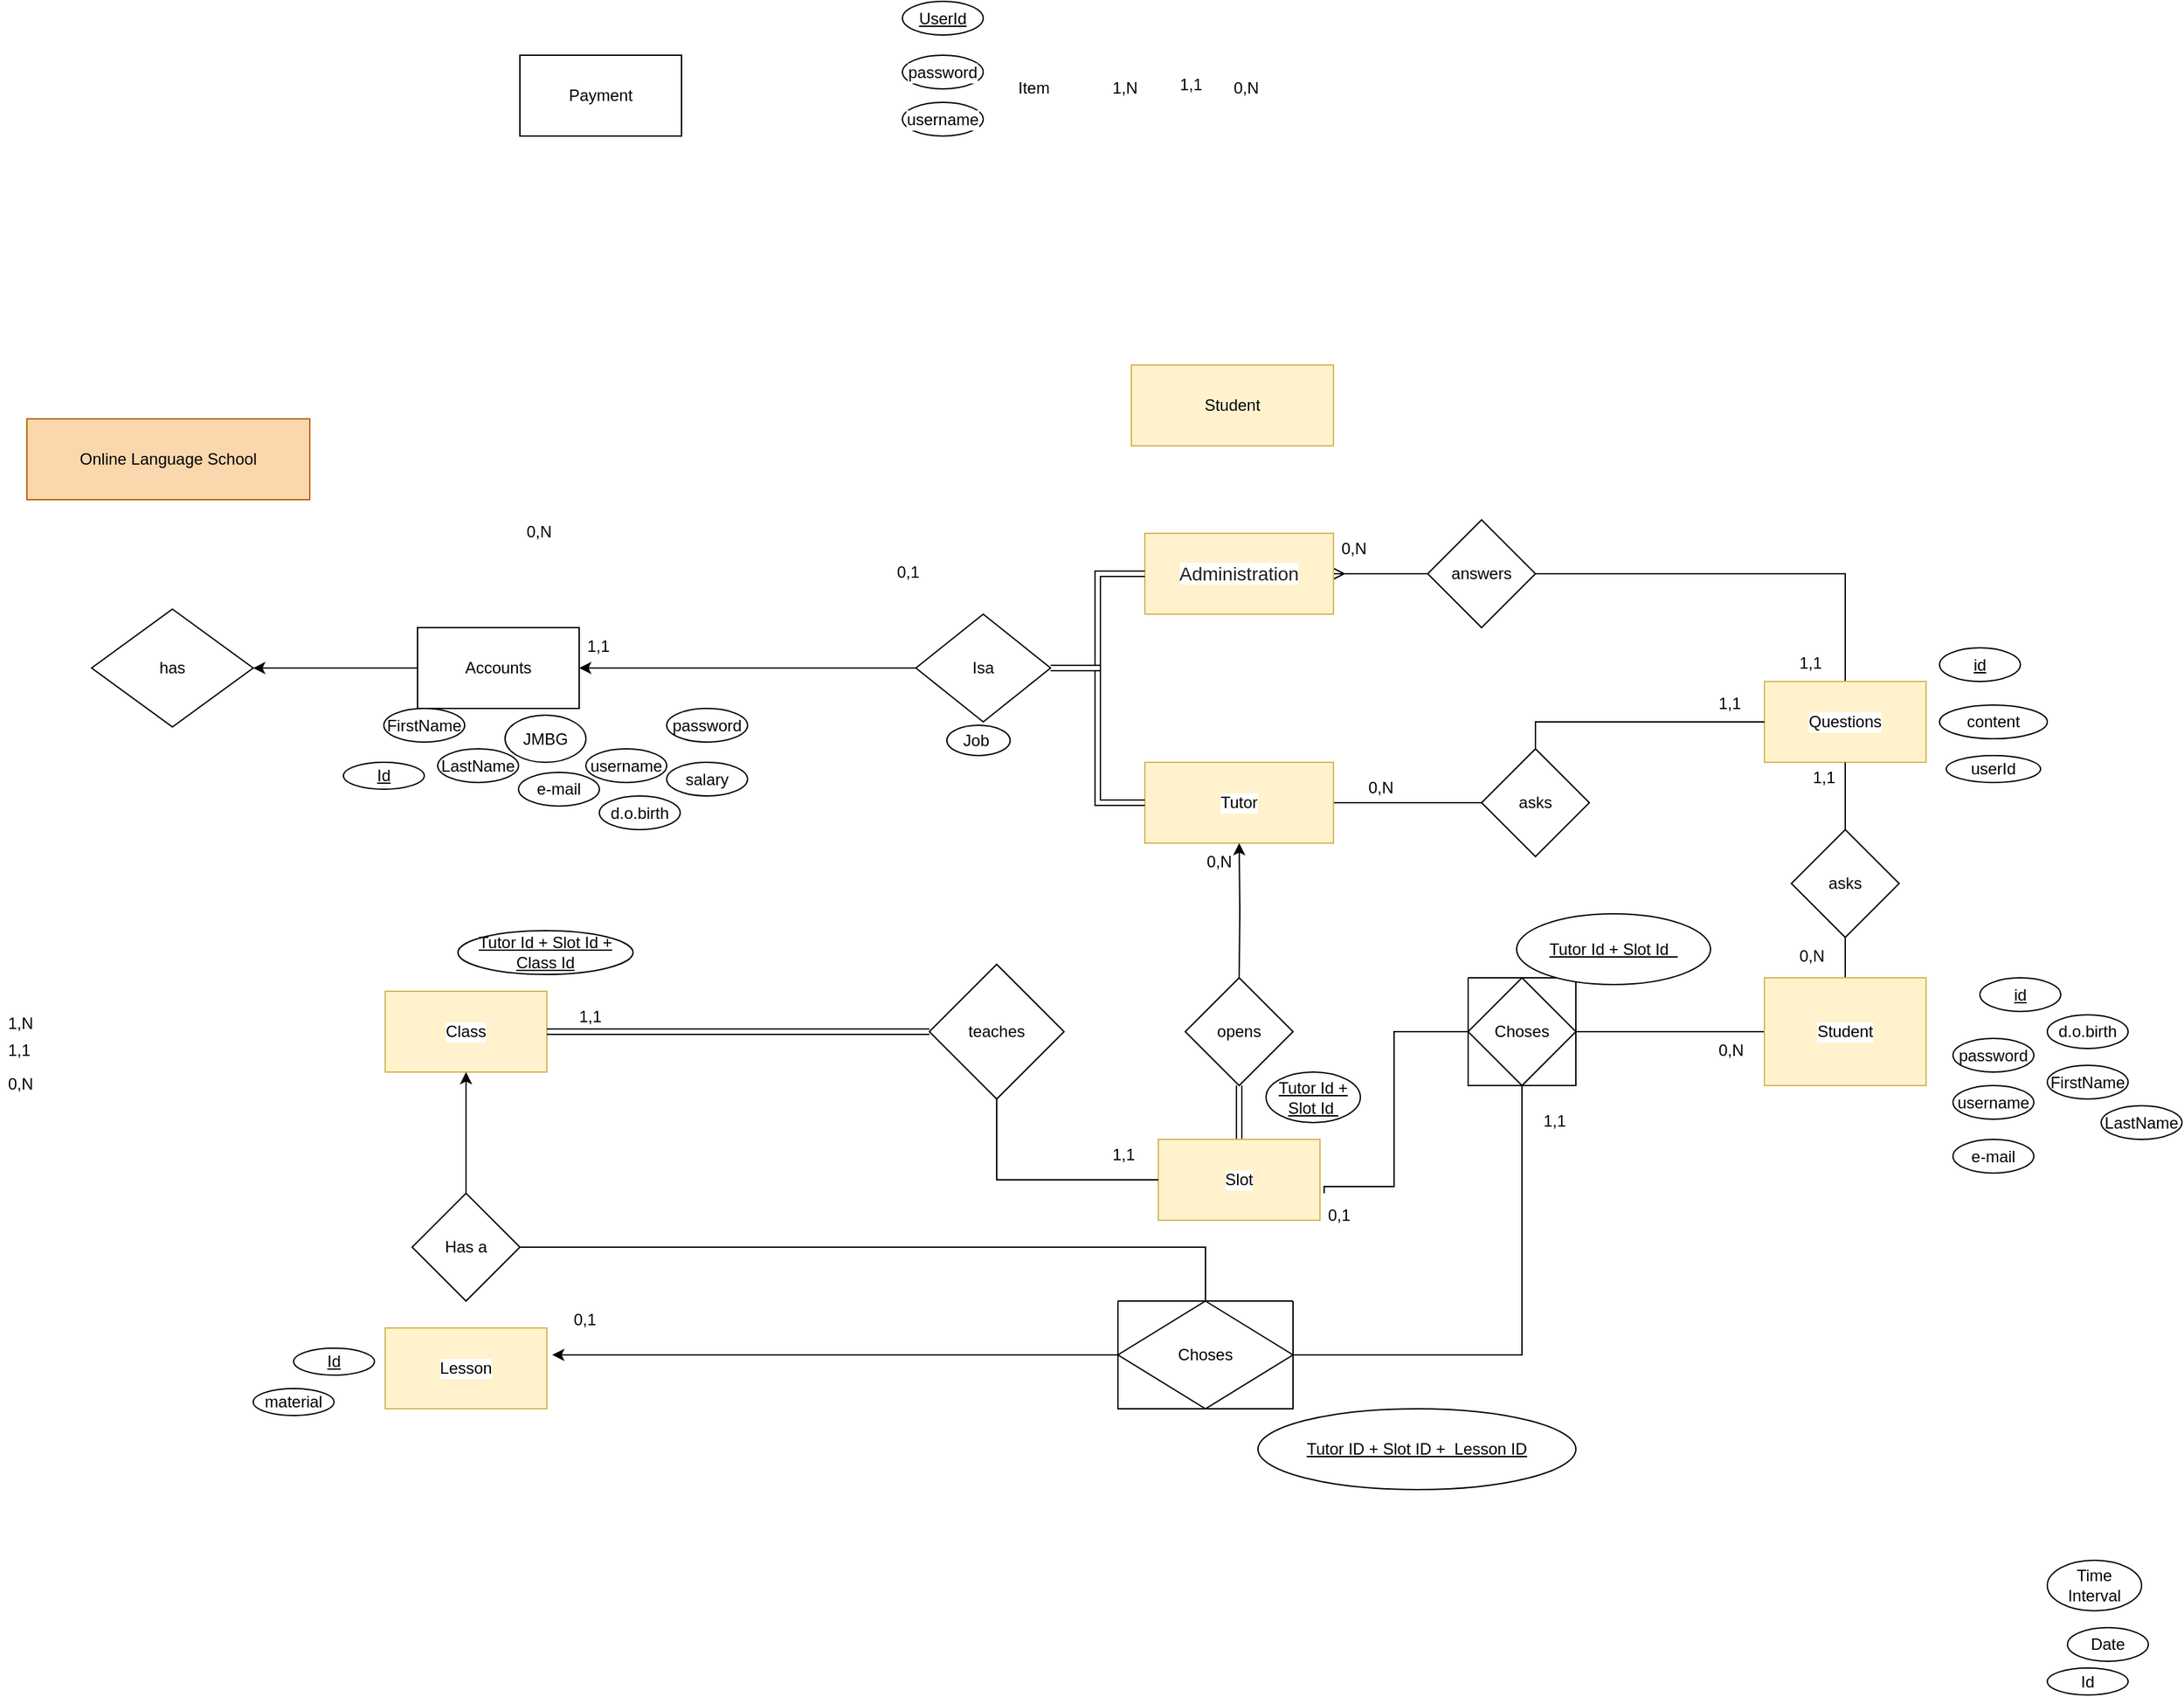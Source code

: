 <mxfile version="15.9.4" type="device"><diagram id="slBj1wesZlExvaxA8itN" name="Page-1"><mxGraphModel dx="1896" dy="4240" grid="1" gridSize="10" guides="1" tooltips="1" connect="1" arrows="1" fold="1" page="1" pageScale="1" pageWidth="2339" pageHeight="3300" math="0" shadow="0"><root><mxCell id="0"/><mxCell id="1" parent="0"/><mxCell id="STTKUA1fYlG0avZFe1nf-42" value="" style="edgeStyle=orthogonalEdgeStyle;rounded=0;orthogonalLoop=1;jettySize=auto;html=1;labelBackgroundColor=default;fontColor=default;strokeColor=default;endArrow=none;endFill=0;" parent="1" source="STTKUA1fYlG0avZFe1nf-1" target="STTKUA1fYlG0avZFe1nf-39" edge="1"><mxGeometry relative="1" as="geometry"/></mxCell><mxCell id="STTKUA1fYlG0avZFe1nf-85" style="edgeStyle=none;rounded=0;orthogonalLoop=1;jettySize=auto;html=1;exitX=0.5;exitY=0;exitDx=0;exitDy=0;entryX=0.5;entryY=1;entryDx=0;entryDy=0;labelBackgroundColor=default;fontColor=default;startArrow=none;startFill=0;endArrow=none;endFill=0;strokeColor=default;fillColor=default;" parent="1" source="STTKUA1fYlG0avZFe1nf-1" target="STTKUA1fYlG0avZFe1nf-78" edge="1"><mxGeometry relative="1" as="geometry"/></mxCell><mxCell id="STTKUA1fYlG0avZFe1nf-1" value="Student&lt;br&gt;" style="rounded=0;whiteSpace=wrap;html=1;strokeColor=#d6b656;fillColor=#fff2cc;labelBackgroundColor=default;fontColor=default;" parent="1" vertex="1"><mxGeometry x="1400" y="565" width="120" height="80" as="geometry"/></mxCell><mxCell id="STTKUA1fYlG0avZFe1nf-86" value="" style="edgeStyle=none;rounded=0;orthogonalLoop=1;jettySize=auto;html=1;labelBackgroundColor=default;fontColor=default;startArrow=ERmany;startFill=0;endArrow=none;endFill=0;strokeColor=default;fillColor=default;targetPerimeterSpacing=0;" parent="1" source="STTKUA1fYlG0avZFe1nf-2" target="STTKUA1fYlG0avZFe1nf-75" edge="1"><mxGeometry relative="1" as="geometry"/></mxCell><mxCell id="STTKUA1fYlG0avZFe1nf-2" value="&lt;div style=&quot;text-align: left&quot;&gt;&lt;font color=&quot;#202124&quot; face=&quot;arial, sans-serif&quot;&gt;&lt;span style=&quot;font-size: 14px ; background-color: rgb(255 , 255 , 255)&quot;&gt;Administration&lt;/span&gt;&lt;/font&gt;&lt;/div&gt;" style="rounded=0;whiteSpace=wrap;html=1;strokeColor=#d6b656;fillColor=#fff2cc;fontColor=default;" parent="1" vertex="1"><mxGeometry x="940" y="235" width="140" height="60" as="geometry"/></mxCell><mxCell id="STTKUA1fYlG0avZFe1nf-3" value="Class" style="rounded=0;whiteSpace=wrap;html=1;strokeColor=#d6b656;fillColor=#fff2cc;labelBackgroundColor=default;fontColor=default;" parent="1" vertex="1"><mxGeometry x="376" y="575" width="120" height="60" as="geometry"/></mxCell><mxCell id="STTKUA1fYlG0avZFe1nf-81" value="" style="edgeStyle=none;rounded=0;orthogonalLoop=1;jettySize=auto;html=1;labelBackgroundColor=default;fontColor=default;startArrow=none;startFill=0;endArrow=none;endFill=0;strokeColor=default;fillColor=default;" parent="1" source="STTKUA1fYlG0avZFe1nf-6" target="STTKUA1fYlG0avZFe1nf-77" edge="1"><mxGeometry relative="1" as="geometry"/></mxCell><mxCell id="STTKUA1fYlG0avZFe1nf-6" value="Tutor" style="rounded=0;whiteSpace=wrap;html=1;strokeColor=#d6b656;fillColor=#fff2cc;labelBackgroundColor=default;fontColor=default;" parent="1" vertex="1"><mxGeometry x="940" y="405" width="140" height="60" as="geometry"/></mxCell><mxCell id="STTKUA1fYlG0avZFe1nf-15" value="" style="edgeStyle=orthogonalEdgeStyle;rounded=0;orthogonalLoop=1;jettySize=auto;html=1;fontColor=default;entryX=1;entryY=0.5;entryDx=0;entryDy=0;" parent="1" source="STTKUA1fYlG0avZFe1nf-10" target="STTKUA1fYlG0avZFe1nf-103" edge="1"><mxGeometry relative="1" as="geometry"><mxPoint x="730" y="335" as="targetPoint"/></mxGeometry></mxCell><mxCell id="STTKUA1fYlG0avZFe1nf-17" style="edgeStyle=orthogonalEdgeStyle;rounded=0;orthogonalLoop=1;jettySize=auto;html=1;entryX=0;entryY=0.5;entryDx=0;entryDy=0;labelBackgroundColor=default;fontColor=default;strokeColor=default;shape=link;" parent="1" source="STTKUA1fYlG0avZFe1nf-10" target="STTKUA1fYlG0avZFe1nf-2" edge="1"><mxGeometry relative="1" as="geometry"><Array as="points"><mxPoint x="905" y="335"/><mxPoint x="905" y="265"/></Array></mxGeometry></mxCell><mxCell id="STTKUA1fYlG0avZFe1nf-19" style="edgeStyle=orthogonalEdgeStyle;rounded=0;orthogonalLoop=1;jettySize=auto;html=1;entryX=0;entryY=0.5;entryDx=0;entryDy=0;labelBackgroundColor=default;fontColor=default;strokeColor=default;shape=link;" parent="1" source="STTKUA1fYlG0avZFe1nf-10" target="STTKUA1fYlG0avZFe1nf-6" edge="1"><mxGeometry relative="1" as="geometry"/></mxCell><mxCell id="STTKUA1fYlG0avZFe1nf-10" value="Isa" style="rhombus;whiteSpace=wrap;html=1;fillColor=default;strokeColor=default;fontColor=default;" parent="1" vertex="1"><mxGeometry x="770" y="295" width="100" height="80" as="geometry"/></mxCell><mxCell id="STTKUA1fYlG0avZFe1nf-35" value="" style="edgeStyle=orthogonalEdgeStyle;rounded=0;orthogonalLoop=1;jettySize=auto;html=1;labelBackgroundColor=default;fontColor=default;strokeColor=default;endArrow=none;endFill=0;shape=link;" parent="1" source="STTKUA1fYlG0avZFe1nf-21" target="STTKUA1fYlG0avZFe1nf-31" edge="1"><mxGeometry relative="1" as="geometry"/></mxCell><mxCell id="STTKUA1fYlG0avZFe1nf-41" style="edgeStyle=orthogonalEdgeStyle;rounded=0;orthogonalLoop=1;jettySize=auto;html=1;entryX=0;entryY=0.5;entryDx=0;entryDy=0;labelBackgroundColor=default;fontColor=default;strokeColor=default;endArrow=none;endFill=0;exitX=1.026;exitY=0.667;exitDx=0;exitDy=0;exitPerimeter=0;fillColor=default;" parent="1" source="STTKUA1fYlG0avZFe1nf-31" target="STTKUA1fYlG0avZFe1nf-39" edge="1"><mxGeometry relative="1" as="geometry"><Array as="points"><mxPoint x="1073" y="720"/><mxPoint x="1125" y="720"/><mxPoint x="1125" y="605"/></Array></mxGeometry></mxCell><mxCell id="STTKUA1fYlG0avZFe1nf-21" value="opens" style="rhombus;whiteSpace=wrap;html=1;fontColor=default;strokeColor=default;fillColor=default;labelBackgroundColor=default;" parent="1" vertex="1"><mxGeometry x="970" y="565" width="80" height="80" as="geometry"/></mxCell><mxCell id="STTKUA1fYlG0avZFe1nf-26" value="Lesson" style="rounded=0;whiteSpace=wrap;html=1;strokeColor=#d6b656;fillColor=#fff2cc;fontColor=default;labelBackgroundColor=default;" parent="1" vertex="1"><mxGeometry x="376" y="825" width="120" height="60" as="geometry"/></mxCell><mxCell id="STTKUA1fYlG0avZFe1nf-31" value="Slot" style="rounded=0;whiteSpace=wrap;html=1;strokeColor=#d6b656;fillColor=#fff2cc;labelBackgroundColor=default;fontColor=default;" parent="1" vertex="1"><mxGeometry x="950" y="685" width="120" height="60" as="geometry"/></mxCell><mxCell id="STTKUA1fYlG0avZFe1nf-36" value="" style="edgeStyle=orthogonalEdgeStyle;rounded=0;orthogonalLoop=1;jettySize=auto;html=1;labelBackgroundColor=default;fontColor=default;strokeColor=default;" parent="1" target="STTKUA1fYlG0avZFe1nf-6" edge="1"><mxGeometry relative="1" as="geometry"><mxPoint x="1010" y="565" as="sourcePoint"/></mxGeometry></mxCell><mxCell id="STTKUA1fYlG0avZFe1nf-44" style="edgeStyle=orthogonalEdgeStyle;rounded=0;orthogonalLoop=1;jettySize=auto;html=1;entryX=1;entryY=0.5;entryDx=0;entryDy=0;labelBackgroundColor=default;fontColor=default;strokeColor=default;endArrow=none;endFill=0;exitX=0;exitY=0.5;exitDx=0;exitDy=0;shape=link;" parent="1" source="STTKUA1fYlG0avZFe1nf-37" target="STTKUA1fYlG0avZFe1nf-3" edge="1"><mxGeometry relative="1" as="geometry"><mxPoint x="636" y="605" as="sourcePoint"/></mxGeometry></mxCell><mxCell id="fwGpryS6ZxZdLYnUMK0m-120" style="edgeStyle=orthogonalEdgeStyle;rounded=0;orthogonalLoop=1;jettySize=auto;html=1;entryX=0;entryY=0.5;entryDx=0;entryDy=0;labelBackgroundColor=default;fontColor=default;startArrow=none;startFill=0;endArrow=none;endFill=0;targetPerimeterSpacing=0;strokeColor=default;fillColor=default;" parent="1" source="STTKUA1fYlG0avZFe1nf-37" target="STTKUA1fYlG0avZFe1nf-31" edge="1"><mxGeometry relative="1" as="geometry"><Array as="points"><mxPoint x="830" y="715"/></Array></mxGeometry></mxCell><mxCell id="STTKUA1fYlG0avZFe1nf-37" value="teaches" style="rhombus;whiteSpace=wrap;html=1;fontColor=default;strokeColor=default;fillColor=default;labelBackgroundColor=default;" parent="1" vertex="1"><mxGeometry x="780" y="555" width="100" height="100" as="geometry"/></mxCell><mxCell id="STTKUA1fYlG0avZFe1nf-39" value="Choses" style="rhombus;whiteSpace=wrap;html=1;fontColor=default;strokeColor=default;fillColor=default;labelBackgroundColor=default;" parent="1" vertex="1"><mxGeometry x="1180" y="565" width="80" height="80" as="geometry"/></mxCell><mxCell id="STTKUA1fYlG0avZFe1nf-47" style="edgeStyle=orthogonalEdgeStyle;rounded=0;orthogonalLoop=1;jettySize=auto;html=1;labelBackgroundColor=default;fontColor=default;strokeColor=default;fillColor=default;" parent="1" source="STTKUA1fYlG0avZFe1nf-45" edge="1"><mxGeometry relative="1" as="geometry"><mxPoint x="500" y="845" as="targetPoint"/></mxGeometry></mxCell><mxCell id="STTKUA1fYlG0avZFe1nf-60" style="edgeStyle=orthogonalEdgeStyle;rounded=0;orthogonalLoop=1;jettySize=auto;html=1;entryX=0.5;entryY=1;entryDx=0;entryDy=0;labelBackgroundColor=default;fontColor=default;strokeColor=default;fillColor=default;endArrow=none;endFill=0;" parent="1" source="STTKUA1fYlG0avZFe1nf-45" target="STTKUA1fYlG0avZFe1nf-58" edge="1"><mxGeometry relative="1" as="geometry"/></mxCell><mxCell id="STTKUA1fYlG0avZFe1nf-45" value="Choses" style="rhombus;whiteSpace=wrap;html=1;fontColor=default;strokeColor=default;fillColor=default;labelBackgroundColor=default;" parent="1" vertex="1"><mxGeometry x="920" y="805" width="130" height="80" as="geometry"/></mxCell><mxCell id="STTKUA1fYlG0avZFe1nf-51" value="" style="edgeStyle=orthogonalEdgeStyle;rounded=0;orthogonalLoop=1;jettySize=auto;html=1;labelBackgroundColor=default;fontColor=default;strokeColor=default;fillColor=default;" parent="1" source="STTKUA1fYlG0avZFe1nf-50" target="STTKUA1fYlG0avZFe1nf-3" edge="1"><mxGeometry relative="1" as="geometry"/></mxCell><mxCell id="STTKUA1fYlG0avZFe1nf-71" style="edgeStyle=none;rounded=0;orthogonalLoop=1;jettySize=auto;html=1;labelBackgroundColor=default;fontColor=default;startArrow=none;startFill=0;endArrow=none;endFill=0;strokeColor=default;fillColor=default;entryX=0.5;entryY=0;entryDx=0;entryDy=0;" parent="1" source="STTKUA1fYlG0avZFe1nf-50" target="STTKUA1fYlG0avZFe1nf-67" edge="1"><mxGeometry relative="1" as="geometry"><mxPoint x="990" y="765" as="targetPoint"/><Array as="points"><mxPoint x="985" y="765"/></Array></mxGeometry></mxCell><mxCell id="STTKUA1fYlG0avZFe1nf-50" value="Has a" style="rhombus;whiteSpace=wrap;html=1;fontColor=default;strokeColor=default;fillColor=default;labelBackgroundColor=default;" parent="1" vertex="1"><mxGeometry x="396" y="725" width="80" height="80" as="geometry"/></mxCell><mxCell id="STTKUA1fYlG0avZFe1nf-58" value="" style="swimlane;startSize=0;fontColor=default;strokeColor=default;fillColor=default;labelBackgroundColor=default;" parent="1" vertex="1"><mxGeometry x="1180" y="565" width="80" height="80" as="geometry"/></mxCell><mxCell id="STTKUA1fYlG0avZFe1nf-67" value="" style="swimlane;startSize=0;labelBackgroundColor=default;fontColor=default;strokeColor=default;fillColor=default;" parent="1" vertex="1"><mxGeometry x="920" y="805" width="130" height="80" as="geometry"/></mxCell><mxCell id="STTKUA1fYlG0avZFe1nf-87" style="edgeStyle=none;rounded=0;orthogonalLoop=1;jettySize=auto;html=1;entryX=0.5;entryY=0;entryDx=0;entryDy=0;labelBackgroundColor=default;fontColor=default;startArrow=none;startFill=0;endArrow=none;endFill=0;strokeColor=default;fillColor=default;" parent="1" source="STTKUA1fYlG0avZFe1nf-75" target="STTKUA1fYlG0avZFe1nf-76" edge="1"><mxGeometry relative="1" as="geometry"><Array as="points"><mxPoint x="1460" y="265"/></Array></mxGeometry></mxCell><mxCell id="STTKUA1fYlG0avZFe1nf-75" value="answers" style="rhombus;whiteSpace=wrap;html=1;labelBackgroundColor=default;fillColor=default;strokeColor=default;fontColor=default;" parent="1" vertex="1"><mxGeometry x="1150" y="225" width="80" height="80" as="geometry"/></mxCell><mxCell id="STTKUA1fYlG0avZFe1nf-76" value="Questions" style="rounded=0;whiteSpace=wrap;html=1;labelBackgroundColor=default;strokeColor=#d6b656;fillColor=#fff2cc;fontColor=default;" parent="1" vertex="1"><mxGeometry x="1400" y="345" width="120" height="60" as="geometry"/></mxCell><mxCell id="STTKUA1fYlG0avZFe1nf-83" style="edgeStyle=none;rounded=0;orthogonalLoop=1;jettySize=auto;html=1;entryX=0;entryY=0.5;entryDx=0;entryDy=0;labelBackgroundColor=default;fontColor=default;startArrow=none;startFill=0;endArrow=none;endFill=0;strokeColor=default;fillColor=default;" parent="1" source="STTKUA1fYlG0avZFe1nf-77" target="STTKUA1fYlG0avZFe1nf-76" edge="1"><mxGeometry relative="1" as="geometry"><Array as="points"><mxPoint x="1230" y="375"/></Array></mxGeometry></mxCell><mxCell id="STTKUA1fYlG0avZFe1nf-77" value="asks" style="rhombus;whiteSpace=wrap;html=1;labelBackgroundColor=default;fontColor=default;strokeColor=default;fillColor=default;" parent="1" vertex="1"><mxGeometry x="1190" y="395" width="80" height="80" as="geometry"/></mxCell><mxCell id="STTKUA1fYlG0avZFe1nf-84" style="edgeStyle=none;rounded=0;orthogonalLoop=1;jettySize=auto;html=1;labelBackgroundColor=default;fontColor=default;startArrow=none;startFill=0;endArrow=none;endFill=0;strokeColor=default;fillColor=default;" parent="1" source="STTKUA1fYlG0avZFe1nf-78" target="STTKUA1fYlG0avZFe1nf-76" edge="1"><mxGeometry relative="1" as="geometry"/></mxCell><mxCell id="STTKUA1fYlG0avZFe1nf-78" value="asks" style="rhombus;whiteSpace=wrap;html=1;labelBackgroundColor=default;fontColor=default;strokeColor=default;fillColor=default;" parent="1" vertex="1"><mxGeometry x="1420" y="455" width="80" height="80" as="geometry"/></mxCell><mxCell id="wyEDuBOsA6F8osgW8B-W-7" value="" style="edgeStyle=orthogonalEdgeStyle;rounded=0;orthogonalLoop=1;jettySize=auto;html=1;" edge="1" parent="1" source="STTKUA1fYlG0avZFe1nf-103" target="wyEDuBOsA6F8osgW8B-W-2"><mxGeometry relative="1" as="geometry"/></mxCell><mxCell id="STTKUA1fYlG0avZFe1nf-103" value="Accounts" style="rounded=0;whiteSpace=wrap;html=1;labelBackgroundColor=default;fontColor=default;strokeColor=default;fillColor=default;" parent="1" vertex="1"><mxGeometry x="400" y="305" width="120" height="60" as="geometry"/></mxCell><mxCell id="fwGpryS6ZxZdLYnUMK0m-1" value="FirstName" style="ellipse;whiteSpace=wrap;html=1;fillColor=default;strokeColor=default;fontColor=default;" parent="1" vertex="1"><mxGeometry x="375" y="365" width="60" height="25" as="geometry"/></mxCell><mxCell id="fwGpryS6ZxZdLYnUMK0m-2" value="LastName" style="ellipse;whiteSpace=wrap;html=1;fillColor=default;strokeColor=default;fontColor=default;" parent="1" vertex="1"><mxGeometry x="415" y="395" width="60" height="25" as="geometry"/></mxCell><mxCell id="fwGpryS6ZxZdLYnUMK0m-3" value="JMBG" style="ellipse;whiteSpace=wrap;html=1;fillColor=default;strokeColor=default;fontColor=default;fontStyle=0" parent="1" vertex="1"><mxGeometry x="465" y="370" width="60" height="35" as="geometry"/></mxCell><mxCell id="fwGpryS6ZxZdLYnUMK0m-4" value="e-mail" style="ellipse;whiteSpace=wrap;html=1;fillColor=default;strokeColor=default;fontColor=default;" parent="1" vertex="1"><mxGeometry x="475" y="412.5" width="60" height="25" as="geometry"/></mxCell><mxCell id="fwGpryS6ZxZdLYnUMK0m-5" value="username" style="ellipse;whiteSpace=wrap;html=1;fillColor=default;strokeColor=default;fontColor=default;" parent="1" vertex="1"><mxGeometry x="525" y="395" width="60" height="25" as="geometry"/></mxCell><mxCell id="fwGpryS6ZxZdLYnUMK0m-6" value="password" style="ellipse;whiteSpace=wrap;html=1;fillColor=default;strokeColor=default;fontColor=default;" parent="1" vertex="1"><mxGeometry x="585" y="365" width="60" height="25" as="geometry"/></mxCell><mxCell id="fwGpryS6ZxZdLYnUMK0m-12" value="id" style="ellipse;whiteSpace=wrap;html=1;fillColor=default;strokeColor=default;fontColor=default;fontStyle=4" parent="1" vertex="1"><mxGeometry x="1530" y="320" width="60" height="25" as="geometry"/></mxCell><mxCell id="fwGpryS6ZxZdLYnUMK0m-13" value="e-mail" style="ellipse;whiteSpace=wrap;html=1;fillColor=default;strokeColor=default;fontColor=default;" parent="1" vertex="1"><mxGeometry x="1540" y="685" width="60" height="25" as="geometry"/></mxCell><mxCell id="fwGpryS6ZxZdLYnUMK0m-14" value="username" style="ellipse;whiteSpace=wrap;html=1;fillColor=default;strokeColor=default;fontColor=default;" parent="1" vertex="1"><mxGeometry x="1540" y="645" width="60" height="25" as="geometry"/></mxCell><mxCell id="fwGpryS6ZxZdLYnUMK0m-15" value="id" style="ellipse;whiteSpace=wrap;html=1;fillColor=default;strokeColor=default;fontColor=default;fontStyle=4" parent="1" vertex="1"><mxGeometry x="1560" y="565" width="60" height="25" as="geometry"/></mxCell><mxCell id="fwGpryS6ZxZdLYnUMK0m-16" value="password" style="ellipse;whiteSpace=wrap;html=1;fillColor=default;strokeColor=default;fontColor=default;" parent="1" vertex="1"><mxGeometry x="1540" y="610" width="60" height="25" as="geometry"/></mxCell><mxCell id="fwGpryS6ZxZdLYnUMK0m-17" value="content" style="ellipse;whiteSpace=wrap;html=1;fillColor=default;strokeColor=default;fontColor=default;fontStyle=0" parent="1" vertex="1"><mxGeometry x="1530" y="362.5" width="80" height="25" as="geometry"/></mxCell><mxCell id="fwGpryS6ZxZdLYnUMK0m-18" value="userId" style="ellipse;whiteSpace=wrap;html=1;fontColor=default;strokeColor=default;fillColor=default;" parent="1" vertex="1"><mxGeometry x="1535" y="400" width="70" height="20" as="geometry"/></mxCell><mxCell id="fwGpryS6ZxZdLYnUMK0m-19" value="salary" style="ellipse;whiteSpace=wrap;html=1;fillColor=default;strokeColor=default;fontColor=default;" parent="1" vertex="1"><mxGeometry x="585" y="405" width="60" height="25" as="geometry"/></mxCell><mxCell id="fwGpryS6ZxZdLYnUMK0m-20" value="d.o.birth" style="ellipse;whiteSpace=wrap;html=1;fillColor=default;strokeColor=default;fontColor=default;" parent="1" vertex="1"><mxGeometry x="535" y="430" width="60" height="25" as="geometry"/></mxCell><mxCell id="fwGpryS6ZxZdLYnUMK0m-21" value="d.o.birth" style="ellipse;whiteSpace=wrap;html=1;fillColor=default;strokeColor=default;fontColor=default;" parent="1" vertex="1"><mxGeometry x="1610" y="592.5" width="60" height="25" as="geometry"/></mxCell><mxCell id="fwGpryS6ZxZdLYnUMK0m-22" value="password" style="ellipse;whiteSpace=wrap;html=1;fillColor=default;strokeColor=default;fontColor=default;labelBackgroundColor=default;" parent="1" vertex="1"><mxGeometry x="760" y="-120" width="60" height="25" as="geometry"/></mxCell><mxCell id="fwGpryS6ZxZdLYnUMK0m-23" value="username" style="ellipse;whiteSpace=wrap;html=1;fillColor=default;strokeColor=default;fontColor=default;labelBackgroundColor=default;" parent="1" vertex="1"><mxGeometry x="760" y="-85" width="60" height="25" as="geometry"/></mxCell><mxCell id="fwGpryS6ZxZdLYnUMK0m-24" value="UserId" style="ellipse;whiteSpace=wrap;html=1;fillColor=default;strokeColor=default;fontColor=default;fontStyle=4;labelBackgroundColor=default;" parent="1" vertex="1"><mxGeometry x="760" y="-160" width="60" height="25" as="geometry"/></mxCell><mxCell id="fwGpryS6ZxZdLYnUMK0m-25" value="FirstName" style="ellipse;whiteSpace=wrap;html=1;fillColor=default;strokeColor=default;fontColor=default;" parent="1" vertex="1"><mxGeometry x="1610" y="630" width="60" height="25" as="geometry"/></mxCell><mxCell id="fwGpryS6ZxZdLYnUMK0m-26" value="LastName" style="ellipse;whiteSpace=wrap;html=1;fillColor=default;strokeColor=default;fontColor=default;" parent="1" vertex="1"><mxGeometry x="1650" y="660" width="60" height="25" as="geometry"/></mxCell><mxCell id="fwGpryS6ZxZdLYnUMK0m-27" value="Payment" style="rounded=0;whiteSpace=wrap;html=1;labelBackgroundColor=default;fontColor=default;strokeColor=default;fillColor=default;" parent="1" vertex="1"><mxGeometry x="476" y="-120" width="120" height="60" as="geometry"/></mxCell><mxCell id="fwGpryS6ZxZdLYnUMK0m-28" value="Item" style="text;strokeColor=none;fillColor=none;spacingLeft=4;spacingRight=4;overflow=hidden;rotatable=0;points=[[0,0.5],[1,0.5]];portConstraint=eastwest;fontSize=12;labelBackgroundColor=default;fontColor=default;" parent="1" vertex="1"><mxGeometry x="840" y="-109.5" width="40" height="30" as="geometry"/></mxCell><mxCell id="fwGpryS6ZxZdLYnUMK0m-29" value="0,N" style="text;strokeColor=none;fillColor=none;spacingLeft=4;spacingRight=4;overflow=hidden;rotatable=0;points=[[0,0.5],[1,0.5]];portConstraint=eastwest;fontSize=12;labelBackgroundColor=default;fontColor=default;" parent="1" vertex="1"><mxGeometry x="1080" y="232.5" width="40" height="30" as="geometry"/></mxCell><mxCell id="fwGpryS6ZxZdLYnUMK0m-30" value="1,1" style="text;strokeColor=none;fillColor=none;spacingLeft=4;spacingRight=4;overflow=hidden;rotatable=0;points=[[0,0.5],[1,0.5]];portConstraint=eastwest;fontSize=12;labelBackgroundColor=default;fontColor=default;" parent="1" vertex="1"><mxGeometry x="1420" y="317.5" width="40" height="30" as="geometry"/></mxCell><mxCell id="fwGpryS6ZxZdLYnUMK0m-31" value="1,N" style="text;strokeColor=none;fillColor=none;spacingLeft=4;spacingRight=4;overflow=hidden;rotatable=0;points=[[0,0.5],[1,0.5]];portConstraint=eastwest;fontSize=12;labelBackgroundColor=default;fontColor=default;" parent="1" vertex="1"><mxGeometry x="90" y="585" width="40" height="30" as="geometry"/></mxCell><mxCell id="fwGpryS6ZxZdLYnUMK0m-32" value="1,1" style="text;strokeColor=none;fillColor=none;spacingLeft=4;spacingRight=4;overflow=hidden;rotatable=0;points=[[0,0.5],[1,0.5]];portConstraint=eastwest;fontSize=12;labelBackgroundColor=default;fontColor=default;" parent="1" vertex="1"><mxGeometry x="520" y="305" width="40" height="30" as="geometry"/></mxCell><mxCell id="fwGpryS6ZxZdLYnUMK0m-33" value="0,N" style="text;strokeColor=none;fillColor=none;spacingLeft=4;spacingRight=4;overflow=hidden;rotatable=0;points=[[0,0.5],[1,0.5]];portConstraint=eastwest;fontSize=12;labelBackgroundColor=default;fontColor=default;" parent="1" vertex="1"><mxGeometry x="1360" y="605" width="40" height="30" as="geometry"/></mxCell><mxCell id="fwGpryS6ZxZdLYnUMK0m-37" value="1,1" style="text;strokeColor=none;fillColor=none;spacingLeft=4;spacingRight=4;overflow=hidden;rotatable=0;points=[[0,0.5],[1,0.5]];portConstraint=eastwest;fontSize=12;labelBackgroundColor=default;fontColor=default;" parent="1" vertex="1"><mxGeometry x="1360" y="347.5" width="40" height="30" as="geometry"/></mxCell><mxCell id="fwGpryS6ZxZdLYnUMK0m-38" value="0,N" style="text;strokeColor=none;fillColor=none;spacingLeft=4;spacingRight=4;overflow=hidden;rotatable=0;points=[[0,0.5],[1,0.5]];portConstraint=eastwest;fontSize=12;labelBackgroundColor=default;fontColor=default;" parent="1" vertex="1"><mxGeometry x="1420" y="535" width="40" height="30" as="geometry"/></mxCell><mxCell id="fwGpryS6ZxZdLYnUMK0m-39" value="1,1" style="text;strokeColor=none;fillColor=none;spacingLeft=4;spacingRight=4;overflow=hidden;rotatable=0;points=[[0,0.5],[1,0.5]];portConstraint=eastwest;fontSize=12;labelBackgroundColor=default;fontColor=default;" parent="1" vertex="1"><mxGeometry x="1430" y="402.5" width="40" height="30" as="geometry"/></mxCell><mxCell id="fwGpryS6ZxZdLYnUMK0m-40" value="Time Interval" style="ellipse;whiteSpace=wrap;html=1;fillColor=default;strokeColor=default;fontColor=default;" parent="1" vertex="1"><mxGeometry x="1610" y="997.5" width="70" height="37.5" as="geometry"/></mxCell><mxCell id="fwGpryS6ZxZdLYnUMK0m-41" value="Id" style="ellipse;whiteSpace=wrap;html=1;fillColor=default;strokeColor=default;fontColor=default;" parent="1" vertex="1"><mxGeometry x="1610" y="1077.5" width="60" height="20" as="geometry"/></mxCell><mxCell id="fwGpryS6ZxZdLYnUMK0m-42" value="0,N" style="text;strokeColor=none;fillColor=none;spacingLeft=4;spacingRight=4;overflow=hidden;rotatable=0;points=[[0,0.5],[1,0.5]];portConstraint=eastwest;fontSize=12;labelBackgroundColor=default;fontColor=default;" parent="1" vertex="1"><mxGeometry x="980" y="465" width="40" height="30" as="geometry"/></mxCell><mxCell id="fwGpryS6ZxZdLYnUMK0m-43" value="1,1" style="text;strokeColor=none;fillColor=none;spacingLeft=4;spacingRight=4;overflow=hidden;rotatable=0;points=[[0,0.5],[1,0.5]];portConstraint=eastwest;fontSize=12;labelBackgroundColor=default;fontColor=default;" parent="1" vertex="1"><mxGeometry x="910" y="682.5" width="40" height="30" as="geometry"/></mxCell><mxCell id="fwGpryS6ZxZdLYnUMK0m-44" value="0,N" style="text;strokeColor=none;fillColor=none;spacingLeft=4;spacingRight=4;overflow=hidden;rotatable=0;points=[[0,0.5],[1,0.5]];portConstraint=eastwest;fontSize=12;labelBackgroundColor=default;fontColor=default;" parent="1" vertex="1"><mxGeometry x="475" y="220" width="40" height="30" as="geometry"/></mxCell><mxCell id="fwGpryS6ZxZdLYnUMK0m-45" value="0,N" style="text;strokeColor=none;fillColor=none;spacingLeft=4;spacingRight=4;overflow=hidden;rotatable=0;points=[[0,0.5],[1,0.5]];portConstraint=eastwest;fontSize=12;labelBackgroundColor=default;fontColor=default;" parent="1" vertex="1"><mxGeometry x="90" y="630" width="40" height="30" as="geometry"/></mxCell><mxCell id="fwGpryS6ZxZdLYnUMK0m-47" value="1,1" style="text;strokeColor=none;fillColor=none;spacingLeft=4;spacingRight=4;overflow=hidden;rotatable=0;points=[[0,0.5],[1,0.5]];portConstraint=eastwest;fontSize=12;labelBackgroundColor=default;fontColor=default;" parent="1" vertex="1"><mxGeometry x="90" y="605" width="40" height="30" as="geometry"/></mxCell><mxCell id="fwGpryS6ZxZdLYnUMK0m-50" value="Tutor Id + Slot Id&amp;nbsp;" style="ellipse;whiteSpace=wrap;html=1;fillColor=default;strokeColor=default;fontColor=default;fontStyle=4" parent="1" vertex="1"><mxGeometry x="1030" y="635" width="70" height="37.5" as="geometry"/></mxCell><mxCell id="fwGpryS6ZxZdLYnUMK0m-51" value="Date" style="ellipse;whiteSpace=wrap;html=1;fillColor=default;strokeColor=default;fontColor=default;" parent="1" vertex="1"><mxGeometry x="1625" y="1047.5" width="60" height="25" as="geometry"/></mxCell><mxCell id="fwGpryS6ZxZdLYnUMK0m-52" value="Id" style="ellipse;whiteSpace=wrap;html=1;fillColor=default;strokeColor=default;fontColor=default;fontStyle=4" parent="1" vertex="1"><mxGeometry x="345" y="405" width="60" height="20" as="geometry"/></mxCell><mxCell id="fwGpryS6ZxZdLYnUMK0m-53" value="Tutor Id + Slot Id&amp;nbsp;&amp;nbsp;" style="ellipse;whiteSpace=wrap;html=1;fillColor=default;strokeColor=default;fontColor=default;fontStyle=4" parent="1" vertex="1"><mxGeometry x="1216" y="517.5" width="144" height="52.5" as="geometry"/></mxCell><mxCell id="fwGpryS6ZxZdLYnUMK0m-54" value="Id" style="ellipse;whiteSpace=wrap;html=1;fillColor=default;strokeColor=default;fontColor=default;fontStyle=4" parent="1" vertex="1"><mxGeometry x="308" y="840" width="60" height="20" as="geometry"/></mxCell><mxCell id="fwGpryS6ZxZdLYnUMK0m-55" value="material" style="ellipse;whiteSpace=wrap;html=1;fillColor=default;strokeColor=default;fontColor=default;fontStyle=0" parent="1" vertex="1"><mxGeometry x="278" y="870" width="60" height="20" as="geometry"/></mxCell><mxCell id="fwGpryS6ZxZdLYnUMK0m-87" value="1,N" style="text;strokeColor=none;fillColor=none;spacingLeft=4;spacingRight=4;overflow=hidden;rotatable=0;points=[[0,0.5],[1,0.5]];portConstraint=eastwest;fontSize=12;labelBackgroundColor=default;fontColor=default;" parent="1" vertex="1"><mxGeometry x="910" y="-109.5" width="40" height="30" as="geometry"/></mxCell><mxCell id="fwGpryS6ZxZdLYnUMK0m-88" value="0,N" style="text;strokeColor=none;fillColor=none;spacingLeft=4;spacingRight=4;overflow=hidden;rotatable=0;points=[[0,0.5],[1,0.5]];portConstraint=eastwest;fontSize=12;labelBackgroundColor=default;fontColor=default;" parent="1" vertex="1"><mxGeometry x="1000" y="-109.5" width="40" height="30" as="geometry"/></mxCell><mxCell id="fwGpryS6ZxZdLYnUMK0m-89" value="1,1" style="text;strokeColor=none;fillColor=none;spacingLeft=4;spacingRight=4;overflow=hidden;rotatable=0;points=[[0,0.5],[1,0.5]];portConstraint=eastwest;fontSize=12;labelBackgroundColor=default;fontColor=default;" parent="1" vertex="1"><mxGeometry x="960" y="-112" width="40" height="30" as="geometry"/></mxCell><mxCell id="fwGpryS6ZxZdLYnUMK0m-90" value="1,1" style="text;strokeColor=none;fillColor=none;spacingLeft=4;spacingRight=4;overflow=hidden;rotatable=0;points=[[0,0.5],[1,0.5]];portConstraint=eastwest;fontSize=12;labelBackgroundColor=default;fontColor=default;" parent="1" vertex="1"><mxGeometry x="1230" y="657.5" width="40" height="30" as="geometry"/></mxCell><mxCell id="fwGpryS6ZxZdLYnUMK0m-97" value="Tutor ID + Slot ID +&amp;nbsp; Lesson ID" style="ellipse;whiteSpace=wrap;html=1;fillColor=default;strokeColor=default;fontColor=default;fontStyle=4" parent="1" vertex="1"><mxGeometry x="1024" y="885" width="236" height="60" as="geometry"/></mxCell><mxCell id="fwGpryS6ZxZdLYnUMK0m-106" value="0,N" style="text;strokeColor=none;fillColor=none;spacingLeft=4;spacingRight=4;overflow=hidden;rotatable=0;points=[[0,0.5],[1,0.5]];portConstraint=eastwest;fontSize=12;labelBackgroundColor=default;fontColor=default;" parent="1" vertex="1"><mxGeometry x="1100" y="410" width="40" height="30" as="geometry"/></mxCell><mxCell id="fwGpryS6ZxZdLYnUMK0m-107" value="0,1" style="text;strokeColor=none;fillColor=none;spacingLeft=4;spacingRight=4;overflow=hidden;rotatable=0;points=[[0,0.5],[1,0.5]];portConstraint=eastwest;fontSize=12;labelBackgroundColor=default;fontColor=default;" parent="1" vertex="1"><mxGeometry x="1070" y="727.5" width="40" height="30" as="geometry"/></mxCell><mxCell id="fwGpryS6ZxZdLYnUMK0m-110" value="1,1" style="text;strokeColor=none;fillColor=none;spacingLeft=4;spacingRight=4;overflow=hidden;rotatable=0;points=[[0,0.5],[1,0.5]];portConstraint=eastwest;fontSize=12;labelBackgroundColor=default;fontColor=default;" parent="1" vertex="1"><mxGeometry x="514" y="580" width="40" height="30" as="geometry"/></mxCell><mxCell id="fwGpryS6ZxZdLYnUMK0m-111" value="0,1" style="text;strokeColor=none;fillColor=none;spacingLeft=4;spacingRight=4;overflow=hidden;rotatable=0;points=[[0,0.5],[1,0.5]];portConstraint=eastwest;fontSize=12;labelBackgroundColor=default;fontColor=default;" parent="1" vertex="1"><mxGeometry x="510" y="805" width="40" height="30" as="geometry"/></mxCell><mxCell id="fwGpryS6ZxZdLYnUMK0m-112" value="Tutor Id + Slot Id + Class Id" style="ellipse;whiteSpace=wrap;html=1;fillColor=default;strokeColor=default;fontColor=default;fontStyle=4" parent="1" vertex="1"><mxGeometry x="430" y="530" width="130" height="32.5" as="geometry"/></mxCell><mxCell id="fwGpryS6ZxZdLYnUMK0m-114" value="Job&amp;nbsp;" style="ellipse;whiteSpace=wrap;html=1;fillColor=default;strokeColor=default;fontColor=default;fontStyle=0" parent="1" vertex="1"><mxGeometry x="793" y="377.5" width="47" height="22.5" as="geometry"/></mxCell><mxCell id="fwGpryS6ZxZdLYnUMK0m-117" value="0,1" style="text;strokeColor=none;fillColor=none;spacingLeft=4;spacingRight=4;overflow=hidden;rotatable=0;points=[[0,0.5],[1,0.5]];portConstraint=eastwest;fontSize=12;labelBackgroundColor=default;fontColor=default;" parent="1" vertex="1"><mxGeometry x="750" y="250" width="40" height="30" as="geometry"/></mxCell><mxCell id="wyEDuBOsA6F8osgW8B-W-1" value="Online Language School" style="rounded=0;whiteSpace=wrap;html=1;fillColor=#fad7ac;strokeColor=#b46504;fontColor=default;" vertex="1" parent="1"><mxGeometry x="110" y="150" width="210" height="60" as="geometry"/></mxCell><mxCell id="wyEDuBOsA6F8osgW8B-W-2" value="has" style="rhombus;whiteSpace=wrap;html=1;fontColor=default;" vertex="1" parent="1"><mxGeometry x="158" y="291.25" width="120" height="87.5" as="geometry"/></mxCell><mxCell id="wyEDuBOsA6F8osgW8B-W-3" value="Student" style="rounded=0;whiteSpace=wrap;html=1;strokeColor=#d6b656;fillColor=#fff2cc;fontColor=default;" vertex="1" parent="1"><mxGeometry x="930" y="110" width="150" height="60" as="geometry"/></mxCell></root></mxGraphModel></diagram></mxfile>